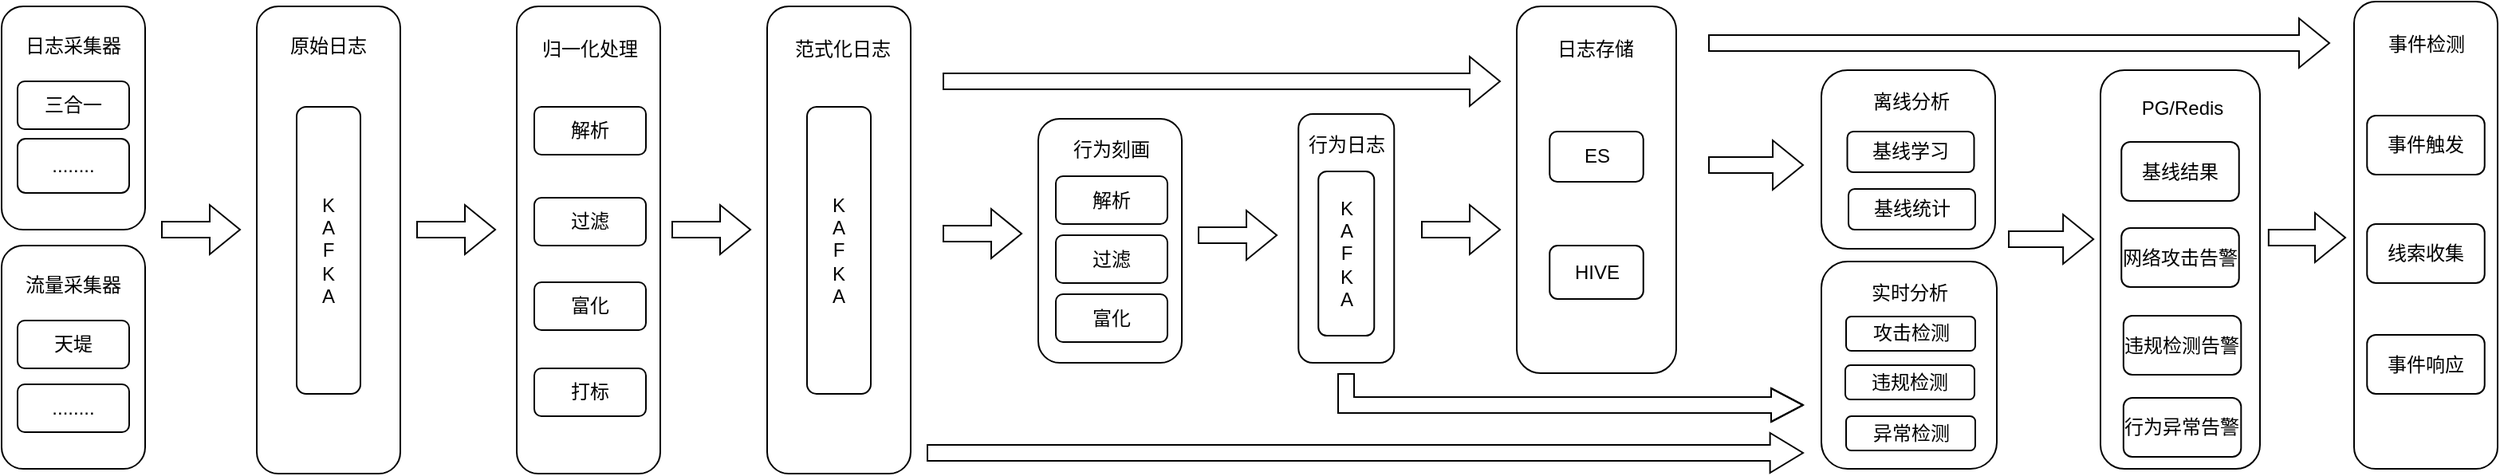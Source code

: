 <mxfile version="20.5.1" type="github">
  <diagram id="C5RBs43oDa-KdzZeNtuy" name="Page-1">
    <mxGraphModel dx="782" dy="436" grid="1" gridSize="10" guides="1" tooltips="1" connect="1" arrows="1" fold="1" page="1" pageScale="1" pageWidth="827" pageHeight="1169" math="0" shadow="0">
      <root>
        <mxCell id="WIyWlLk6GJQsqaUBKTNV-0" />
        <mxCell id="WIyWlLk6GJQsqaUBKTNV-1" parent="WIyWlLk6GJQsqaUBKTNV-0" />
        <mxCell id="73QdBET1WDvZtPVaSZ9h-0" value="" style="rounded=1;whiteSpace=wrap;html=1;" parent="WIyWlLk6GJQsqaUBKTNV-1" vertex="1">
          <mxGeometry x="10" y="130" width="90" height="140" as="geometry" />
        </mxCell>
        <mxCell id="73QdBET1WDvZtPVaSZ9h-1" value="三合一" style="rounded=1;whiteSpace=wrap;html=1;" parent="WIyWlLk6GJQsqaUBKTNV-1" vertex="1">
          <mxGeometry x="20" y="177" width="70" height="30" as="geometry" />
        </mxCell>
        <mxCell id="73QdBET1WDvZtPVaSZ9h-2" value="日志采集器" style="text;html=1;strokeColor=none;fillColor=none;align=center;verticalAlign=middle;whiteSpace=wrap;rounded=0;" parent="WIyWlLk6GJQsqaUBKTNV-1" vertex="1">
          <mxGeometry x="20" y="140" width="70" height="30" as="geometry" />
        </mxCell>
        <mxCell id="73QdBET1WDvZtPVaSZ9h-3" value="........" style="rounded=1;whiteSpace=wrap;html=1;" parent="WIyWlLk6GJQsqaUBKTNV-1" vertex="1">
          <mxGeometry x="20" y="213" width="70" height="34" as="geometry" />
        </mxCell>
        <mxCell id="73QdBET1WDvZtPVaSZ9h-4" value="" style="rounded=1;whiteSpace=wrap;html=1;" parent="WIyWlLk6GJQsqaUBKTNV-1" vertex="1">
          <mxGeometry x="10" y="280" width="90" height="140" as="geometry" />
        </mxCell>
        <mxCell id="73QdBET1WDvZtPVaSZ9h-5" value="天堤" style="rounded=1;whiteSpace=wrap;html=1;" parent="WIyWlLk6GJQsqaUBKTNV-1" vertex="1">
          <mxGeometry x="20" y="327" width="70" height="30" as="geometry" />
        </mxCell>
        <mxCell id="73QdBET1WDvZtPVaSZ9h-6" value="流量采集器" style="text;html=1;strokeColor=none;fillColor=none;align=center;verticalAlign=middle;whiteSpace=wrap;rounded=0;" parent="WIyWlLk6GJQsqaUBKTNV-1" vertex="1">
          <mxGeometry x="20" y="290" width="70" height="30" as="geometry" />
        </mxCell>
        <mxCell id="73QdBET1WDvZtPVaSZ9h-7" value="........" style="rounded=1;whiteSpace=wrap;html=1;" parent="WIyWlLk6GJQsqaUBKTNV-1" vertex="1">
          <mxGeometry x="20" y="367" width="70" height="30" as="geometry" />
        </mxCell>
        <mxCell id="73QdBET1WDvZtPVaSZ9h-8" value="" style="rounded=1;whiteSpace=wrap;html=1;" parent="WIyWlLk6GJQsqaUBKTNV-1" vertex="1">
          <mxGeometry x="170" y="130" width="90" height="293" as="geometry" />
        </mxCell>
        <mxCell id="73QdBET1WDvZtPVaSZ9h-9" value="" style="shape=flexArrow;endArrow=classic;html=1;rounded=0;" parent="WIyWlLk6GJQsqaUBKTNV-1" edge="1">
          <mxGeometry width="50" height="50" relative="1" as="geometry">
            <mxPoint x="110" y="270" as="sourcePoint" />
            <mxPoint x="160" y="270" as="targetPoint" />
          </mxGeometry>
        </mxCell>
        <mxCell id="73QdBET1WDvZtPVaSZ9h-10" value="原始日志" style="text;html=1;strokeColor=none;fillColor=none;align=center;verticalAlign=middle;whiteSpace=wrap;rounded=0;" parent="WIyWlLk6GJQsqaUBKTNV-1" vertex="1">
          <mxGeometry x="185" y="140" width="60" height="30" as="geometry" />
        </mxCell>
        <mxCell id="73QdBET1WDvZtPVaSZ9h-11" value="K&lt;br&gt;A&lt;br&gt;F&lt;br&gt;K&lt;br&gt;A" style="rounded=1;whiteSpace=wrap;html=1;" parent="WIyWlLk6GJQsqaUBKTNV-1" vertex="1">
          <mxGeometry x="195" y="193" width="40" height="180" as="geometry" />
        </mxCell>
        <mxCell id="73QdBET1WDvZtPVaSZ9h-12" value="" style="rounded=1;whiteSpace=wrap;html=1;" parent="WIyWlLk6GJQsqaUBKTNV-1" vertex="1">
          <mxGeometry x="333" y="130" width="90" height="293" as="geometry" />
        </mxCell>
        <mxCell id="73QdBET1WDvZtPVaSZ9h-13" value="归一化处理" style="text;html=1;strokeColor=none;fillColor=none;align=center;verticalAlign=middle;whiteSpace=wrap;rounded=0;" parent="WIyWlLk6GJQsqaUBKTNV-1" vertex="1">
          <mxGeometry x="348" y="140" width="62" height="33" as="geometry" />
        </mxCell>
        <mxCell id="73QdBET1WDvZtPVaSZ9h-15" value="" style="shape=flexArrow;endArrow=classic;html=1;rounded=0;" parent="WIyWlLk6GJQsqaUBKTNV-1" edge="1">
          <mxGeometry width="50" height="50" relative="1" as="geometry">
            <mxPoint x="270" y="270" as="sourcePoint" />
            <mxPoint x="320" y="270" as="targetPoint" />
          </mxGeometry>
        </mxCell>
        <mxCell id="73QdBET1WDvZtPVaSZ9h-17" value="解析" style="rounded=1;whiteSpace=wrap;html=1;" parent="WIyWlLk6GJQsqaUBKTNV-1" vertex="1">
          <mxGeometry x="344" y="193" width="70" height="30" as="geometry" />
        </mxCell>
        <mxCell id="73QdBET1WDvZtPVaSZ9h-18" value="过滤" style="rounded=1;whiteSpace=wrap;html=1;" parent="WIyWlLk6GJQsqaUBKTNV-1" vertex="1">
          <mxGeometry x="344" y="250" width="70" height="30" as="geometry" />
        </mxCell>
        <mxCell id="73QdBET1WDvZtPVaSZ9h-19" value="富化" style="rounded=1;whiteSpace=wrap;html=1;" parent="WIyWlLk6GJQsqaUBKTNV-1" vertex="1">
          <mxGeometry x="344" y="303" width="70" height="30" as="geometry" />
        </mxCell>
        <mxCell id="73QdBET1WDvZtPVaSZ9h-20" value="打标" style="rounded=1;whiteSpace=wrap;html=1;" parent="WIyWlLk6GJQsqaUBKTNV-1" vertex="1">
          <mxGeometry x="344" y="357" width="70" height="30" as="geometry" />
        </mxCell>
        <mxCell id="73QdBET1WDvZtPVaSZ9h-21" value="" style="rounded=1;whiteSpace=wrap;html=1;" parent="WIyWlLk6GJQsqaUBKTNV-1" vertex="1">
          <mxGeometry x="490" y="130" width="90" height="293" as="geometry" />
        </mxCell>
        <mxCell id="73QdBET1WDvZtPVaSZ9h-22" value="范式化日志" style="text;html=1;strokeColor=none;fillColor=none;align=center;verticalAlign=middle;whiteSpace=wrap;rounded=0;" parent="WIyWlLk6GJQsqaUBKTNV-1" vertex="1">
          <mxGeometry x="505" y="140" width="65" height="33" as="geometry" />
        </mxCell>
        <mxCell id="73QdBET1WDvZtPVaSZ9h-23" value="K&lt;br&gt;A&lt;br&gt;F&lt;br&gt;K&lt;br&gt;A" style="rounded=1;whiteSpace=wrap;html=1;" parent="WIyWlLk6GJQsqaUBKTNV-1" vertex="1">
          <mxGeometry x="515" y="193" width="40" height="180" as="geometry" />
        </mxCell>
        <mxCell id="73QdBET1WDvZtPVaSZ9h-24" value="" style="shape=flexArrow;endArrow=classic;html=1;rounded=0;" parent="WIyWlLk6GJQsqaUBKTNV-1" edge="1">
          <mxGeometry width="50" height="50" relative="1" as="geometry">
            <mxPoint x="430" y="270" as="sourcePoint" />
            <mxPoint x="480" y="270" as="targetPoint" />
          </mxGeometry>
        </mxCell>
        <mxCell id="73QdBET1WDvZtPVaSZ9h-25" value="" style="shape=flexArrow;endArrow=classic;html=1;rounded=0;" parent="WIyWlLk6GJQsqaUBKTNV-1" edge="1">
          <mxGeometry width="50" height="50" relative="1" as="geometry">
            <mxPoint x="600" y="177" as="sourcePoint" />
            <mxPoint x="950" y="177" as="targetPoint" />
          </mxGeometry>
        </mxCell>
        <mxCell id="73QdBET1WDvZtPVaSZ9h-27" value="" style="rounded=1;whiteSpace=wrap;html=1;" parent="WIyWlLk6GJQsqaUBKTNV-1" vertex="1">
          <mxGeometry x="960" y="130" width="100" height="230" as="geometry" />
        </mxCell>
        <mxCell id="73QdBET1WDvZtPVaSZ9h-28" value="日志存储" style="text;html=1;strokeColor=none;fillColor=none;align=center;verticalAlign=middle;whiteSpace=wrap;rounded=0;" parent="WIyWlLk6GJQsqaUBKTNV-1" vertex="1">
          <mxGeometry x="977.49" y="140" width="65" height="33" as="geometry" />
        </mxCell>
        <mxCell id="73QdBET1WDvZtPVaSZ9h-30" value="ES" style="rounded=1;whiteSpace=wrap;html=1;" parent="WIyWlLk6GJQsqaUBKTNV-1" vertex="1">
          <mxGeometry x="980.62" y="208.5" width="58.75" height="31.5" as="geometry" />
        </mxCell>
        <mxCell id="73QdBET1WDvZtPVaSZ9h-33" value="HIVE" style="rounded=1;whiteSpace=wrap;html=1;" parent="WIyWlLk6GJQsqaUBKTNV-1" vertex="1">
          <mxGeometry x="980.63" y="280" width="58.75" height="33.5" as="geometry" />
        </mxCell>
        <mxCell id="73QdBET1WDvZtPVaSZ9h-38" value="" style="shape=flexArrow;endArrow=classic;html=1;rounded=0;" parent="WIyWlLk6GJQsqaUBKTNV-1" edge="1">
          <mxGeometry width="50" height="50" relative="1" as="geometry">
            <mxPoint x="600" y="272.5" as="sourcePoint" />
            <mxPoint x="650" y="272.5" as="targetPoint" />
          </mxGeometry>
        </mxCell>
        <mxCell id="73QdBET1WDvZtPVaSZ9h-51" value="" style="rounded=1;whiteSpace=wrap;html=1;" parent="WIyWlLk6GJQsqaUBKTNV-1" vertex="1">
          <mxGeometry x="660" y="200.5" width="90" height="153" as="geometry" />
        </mxCell>
        <mxCell id="73QdBET1WDvZtPVaSZ9h-52" value="行为刻画" style="text;html=1;strokeColor=none;fillColor=none;align=center;verticalAlign=middle;whiteSpace=wrap;rounded=0;" parent="WIyWlLk6GJQsqaUBKTNV-1" vertex="1">
          <mxGeometry x="675" y="203.5" width="62" height="33" as="geometry" />
        </mxCell>
        <mxCell id="73QdBET1WDvZtPVaSZ9h-53" value="解析" style="rounded=1;whiteSpace=wrap;html=1;" parent="WIyWlLk6GJQsqaUBKTNV-1" vertex="1">
          <mxGeometry x="671" y="236.5" width="70" height="30" as="geometry" />
        </mxCell>
        <mxCell id="73QdBET1WDvZtPVaSZ9h-54" value="过滤" style="rounded=1;whiteSpace=wrap;html=1;" parent="WIyWlLk6GJQsqaUBKTNV-1" vertex="1">
          <mxGeometry x="671" y="273.5" width="70" height="30" as="geometry" />
        </mxCell>
        <mxCell id="73QdBET1WDvZtPVaSZ9h-55" value="富化" style="rounded=1;whiteSpace=wrap;html=1;" parent="WIyWlLk6GJQsqaUBKTNV-1" vertex="1">
          <mxGeometry x="671" y="310.5" width="70" height="30" as="geometry" />
        </mxCell>
        <mxCell id="73QdBET1WDvZtPVaSZ9h-57" value="" style="shape=flexArrow;endArrow=classic;html=1;rounded=0;" parent="WIyWlLk6GJQsqaUBKTNV-1" edge="1">
          <mxGeometry width="50" height="50" relative="1" as="geometry">
            <mxPoint x="760" y="273.5" as="sourcePoint" />
            <mxPoint x="810" y="273.5" as="targetPoint" />
          </mxGeometry>
        </mxCell>
        <mxCell id="73QdBET1WDvZtPVaSZ9h-58" value="" style="rounded=1;whiteSpace=wrap;html=1;" parent="WIyWlLk6GJQsqaUBKTNV-1" vertex="1">
          <mxGeometry x="823.13" y="197.5" width="60" height="156" as="geometry" />
        </mxCell>
        <mxCell id="73QdBET1WDvZtPVaSZ9h-59" value="行为日志" style="text;html=1;strokeColor=none;fillColor=none;align=center;verticalAlign=middle;whiteSpace=wrap;rounded=0;" parent="WIyWlLk6GJQsqaUBKTNV-1" vertex="1">
          <mxGeometry x="820.63" y="200.5" width="65" height="33" as="geometry" />
        </mxCell>
        <mxCell id="73QdBET1WDvZtPVaSZ9h-60" value="K&lt;br&gt;A&lt;br&gt;F&lt;br&gt;K&lt;br&gt;A" style="rounded=1;whiteSpace=wrap;html=1;" parent="WIyWlLk6GJQsqaUBKTNV-1" vertex="1">
          <mxGeometry x="835.63" y="233.5" width="35" height="103" as="geometry" />
        </mxCell>
        <mxCell id="73QdBET1WDvZtPVaSZ9h-63" value="" style="shape=flexArrow;endArrow=classic;html=1;rounded=0;" parent="WIyWlLk6GJQsqaUBKTNV-1" edge="1">
          <mxGeometry width="50" height="50" relative="1" as="geometry">
            <mxPoint x="900" y="270" as="sourcePoint" />
            <mxPoint x="950" y="270" as="targetPoint" />
          </mxGeometry>
        </mxCell>
        <mxCell id="73QdBET1WDvZtPVaSZ9h-64" value="" style="shape=flexArrow;endArrow=classic;html=1;rounded=0;endWidth=14;endSize=6.56;" parent="WIyWlLk6GJQsqaUBKTNV-1" edge="1">
          <mxGeometry width="50" height="50" relative="1" as="geometry">
            <mxPoint x="590" y="410" as="sourcePoint" />
            <mxPoint x="1140" y="410" as="targetPoint" />
          </mxGeometry>
        </mxCell>
        <mxCell id="73QdBET1WDvZtPVaSZ9h-65" value="" style="shape=flexArrow;endArrow=classic;html=1;rounded=0;edgeStyle=orthogonalEdgeStyle;endWidth=10;endSize=6.33;" parent="WIyWlLk6GJQsqaUBKTNV-1" edge="1">
          <mxGeometry width="50" height="50" relative="1" as="geometry">
            <mxPoint x="853" y="360" as="sourcePoint" />
            <mxPoint x="1140" y="380" as="targetPoint" />
            <Array as="points">
              <mxPoint x="853" y="380" />
            </Array>
          </mxGeometry>
        </mxCell>
        <mxCell id="73QdBET1WDvZtPVaSZ9h-70" value="" style="rounded=1;whiteSpace=wrap;html=1;" parent="WIyWlLk6GJQsqaUBKTNV-1" vertex="1">
          <mxGeometry x="1151" y="170" width="109" height="112" as="geometry" />
        </mxCell>
        <mxCell id="73QdBET1WDvZtPVaSZ9h-72" value="" style="shape=flexArrow;endArrow=classic;html=1;rounded=0;" parent="WIyWlLk6GJQsqaUBKTNV-1" edge="1">
          <mxGeometry width="50" height="50" relative="1" as="geometry">
            <mxPoint x="1080" y="229.5" as="sourcePoint" />
            <mxPoint x="1140" y="229.5" as="targetPoint" />
          </mxGeometry>
        </mxCell>
        <mxCell id="73QdBET1WDvZtPVaSZ9h-73" value="" style="rounded=1;whiteSpace=wrap;html=1;" parent="WIyWlLk6GJQsqaUBKTNV-1" vertex="1">
          <mxGeometry x="1326" y="170" width="100" height="250" as="geometry" />
        </mxCell>
        <mxCell id="73QdBET1WDvZtPVaSZ9h-74" value="PG/Redis" style="text;html=1;strokeColor=none;fillColor=none;align=center;verticalAlign=middle;whiteSpace=wrap;rounded=0;" parent="WIyWlLk6GJQsqaUBKTNV-1" vertex="1">
          <mxGeometry x="1344.79" y="177" width="65" height="33" as="geometry" />
        </mxCell>
        <mxCell id="73QdBET1WDvZtPVaSZ9h-78" value="" style="shape=flexArrow;endArrow=classic;html=1;rounded=0;" parent="WIyWlLk6GJQsqaUBKTNV-1" edge="1">
          <mxGeometry width="50" height="50" relative="1" as="geometry">
            <mxPoint x="1268" y="276" as="sourcePoint" />
            <mxPoint x="1322.07" y="276" as="targetPoint" />
          </mxGeometry>
        </mxCell>
        <mxCell id="73QdBET1WDvZtPVaSZ9h-80" value="离线分析" style="text;html=1;strokeColor=none;fillColor=none;align=center;verticalAlign=middle;whiteSpace=wrap;rounded=0;" parent="WIyWlLk6GJQsqaUBKTNV-1" vertex="1">
          <mxGeometry x="1175.25" y="173" width="65" height="33" as="geometry" />
        </mxCell>
        <mxCell id="73QdBET1WDvZtPVaSZ9h-83" value="基线统计" style="rounded=1;whiteSpace=wrap;html=1;" parent="WIyWlLk6GJQsqaUBKTNV-1" vertex="1">
          <mxGeometry x="1168" y="244.5" width="79.5" height="25.5" as="geometry" />
        </mxCell>
        <mxCell id="73QdBET1WDvZtPVaSZ9h-84" value="" style="rounded=1;whiteSpace=wrap;html=1;" parent="WIyWlLk6GJQsqaUBKTNV-1" vertex="1">
          <mxGeometry x="1151" y="290" width="110" height="130" as="geometry" />
        </mxCell>
        <mxCell id="73QdBET1WDvZtPVaSZ9h-85" value="实时分析" style="text;html=1;strokeColor=none;fillColor=none;align=center;verticalAlign=middle;whiteSpace=wrap;rounded=0;" parent="WIyWlLk6GJQsqaUBKTNV-1" vertex="1">
          <mxGeometry x="1173.5" y="293.5" width="65" height="33" as="geometry" />
        </mxCell>
        <mxCell id="73QdBET1WDvZtPVaSZ9h-86" value="攻击检测" style="rounded=1;whiteSpace=wrap;html=1;" parent="WIyWlLk6GJQsqaUBKTNV-1" vertex="1">
          <mxGeometry x="1166.5" y="324.5" width="81" height="21.5" as="geometry" />
        </mxCell>
        <mxCell id="73QdBET1WDvZtPVaSZ9h-88" value="违规检测" style="rounded=1;whiteSpace=wrap;html=1;" parent="WIyWlLk6GJQsqaUBKTNV-1" vertex="1">
          <mxGeometry x="1166" y="355" width="81" height="21.5" as="geometry" />
        </mxCell>
        <mxCell id="73QdBET1WDvZtPVaSZ9h-89" value="异常检测" style="rounded=1;whiteSpace=wrap;html=1;" parent="WIyWlLk6GJQsqaUBKTNV-1" vertex="1">
          <mxGeometry x="1166.5" y="387" width="81" height="21.5" as="geometry" />
        </mxCell>
        <mxCell id="MCwLEPiOVRXREpReZDPz-3" value="基线学习" style="rounded=1;whiteSpace=wrap;html=1;" vertex="1" parent="WIyWlLk6GJQsqaUBKTNV-1">
          <mxGeometry x="1167.25" y="208.5" width="79.5" height="25.5" as="geometry" />
        </mxCell>
        <mxCell id="MCwLEPiOVRXREpReZDPz-6" value="基线结果" style="rounded=1;whiteSpace=wrap;html=1;" vertex="1" parent="WIyWlLk6GJQsqaUBKTNV-1">
          <mxGeometry x="1339.13" y="215" width="73.74" height="37" as="geometry" />
        </mxCell>
        <mxCell id="MCwLEPiOVRXREpReZDPz-7" value="网络攻击告警" style="rounded=1;whiteSpace=wrap;html=1;" vertex="1" parent="WIyWlLk6GJQsqaUBKTNV-1">
          <mxGeometry x="1339.13" y="269" width="73.74" height="37" as="geometry" />
        </mxCell>
        <mxCell id="MCwLEPiOVRXREpReZDPz-8" value="违规检测告警" style="rounded=1;whiteSpace=wrap;html=1;" vertex="1" parent="WIyWlLk6GJQsqaUBKTNV-1">
          <mxGeometry x="1340.42" y="324" width="73.74" height="37" as="geometry" />
        </mxCell>
        <mxCell id="MCwLEPiOVRXREpReZDPz-9" value="行为异常告警" style="rounded=1;whiteSpace=wrap;html=1;" vertex="1" parent="WIyWlLk6GJQsqaUBKTNV-1">
          <mxGeometry x="1340.42" y="375.5" width="73.74" height="37" as="geometry" />
        </mxCell>
        <mxCell id="MCwLEPiOVRXREpReZDPz-10" value="" style="rounded=1;whiteSpace=wrap;html=1;" vertex="1" parent="WIyWlLk6GJQsqaUBKTNV-1">
          <mxGeometry x="1485" y="127" width="90" height="293" as="geometry" />
        </mxCell>
        <mxCell id="MCwLEPiOVRXREpReZDPz-11" value="事件检测" style="text;html=1;strokeColor=none;fillColor=none;align=center;verticalAlign=middle;whiteSpace=wrap;rounded=0;" vertex="1" parent="WIyWlLk6GJQsqaUBKTNV-1">
          <mxGeometry x="1497.5" y="137" width="65" height="33" as="geometry" />
        </mxCell>
        <mxCell id="MCwLEPiOVRXREpReZDPz-13" value="" style="shape=flexArrow;endArrow=classic;html=1;rounded=0;" edge="1" parent="WIyWlLk6GJQsqaUBKTNV-1">
          <mxGeometry width="50" height="50" relative="1" as="geometry">
            <mxPoint x="1080" y="153" as="sourcePoint" />
            <mxPoint x="1470" y="153" as="targetPoint" />
          </mxGeometry>
        </mxCell>
        <mxCell id="MCwLEPiOVRXREpReZDPz-14" value="" style="shape=flexArrow;endArrow=classic;html=1;rounded=0;" edge="1" parent="WIyWlLk6GJQsqaUBKTNV-1">
          <mxGeometry width="50" height="50" relative="1" as="geometry">
            <mxPoint x="1430.93" y="275" as="sourcePoint" />
            <mxPoint x="1480" y="275" as="targetPoint" />
          </mxGeometry>
        </mxCell>
        <mxCell id="MCwLEPiOVRXREpReZDPz-15" value="事件触发" style="rounded=1;whiteSpace=wrap;html=1;" vertex="1" parent="WIyWlLk6GJQsqaUBKTNV-1">
          <mxGeometry x="1493.13" y="198.5" width="73.74" height="37" as="geometry" />
        </mxCell>
        <mxCell id="MCwLEPiOVRXREpReZDPz-16" value="线索收集" style="rounded=1;whiteSpace=wrap;html=1;" vertex="1" parent="WIyWlLk6GJQsqaUBKTNV-1">
          <mxGeometry x="1493.13" y="266.5" width="73.74" height="37" as="geometry" />
        </mxCell>
        <mxCell id="MCwLEPiOVRXREpReZDPz-17" value="事件响应" style="rounded=1;whiteSpace=wrap;html=1;" vertex="1" parent="WIyWlLk6GJQsqaUBKTNV-1">
          <mxGeometry x="1493.13" y="336" width="73.74" height="37" as="geometry" />
        </mxCell>
      </root>
    </mxGraphModel>
  </diagram>
</mxfile>
